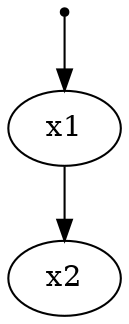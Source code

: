 digraph G {
  node [shape=ellipse]
  edge [color="gray",arrowhead=normal]
  0 [shape=point]
  3 [label="x1",color="black"]
  5 [label="x2",color="black"]
  0->3 [color="black"]
  3->5 [color="black"]
}
